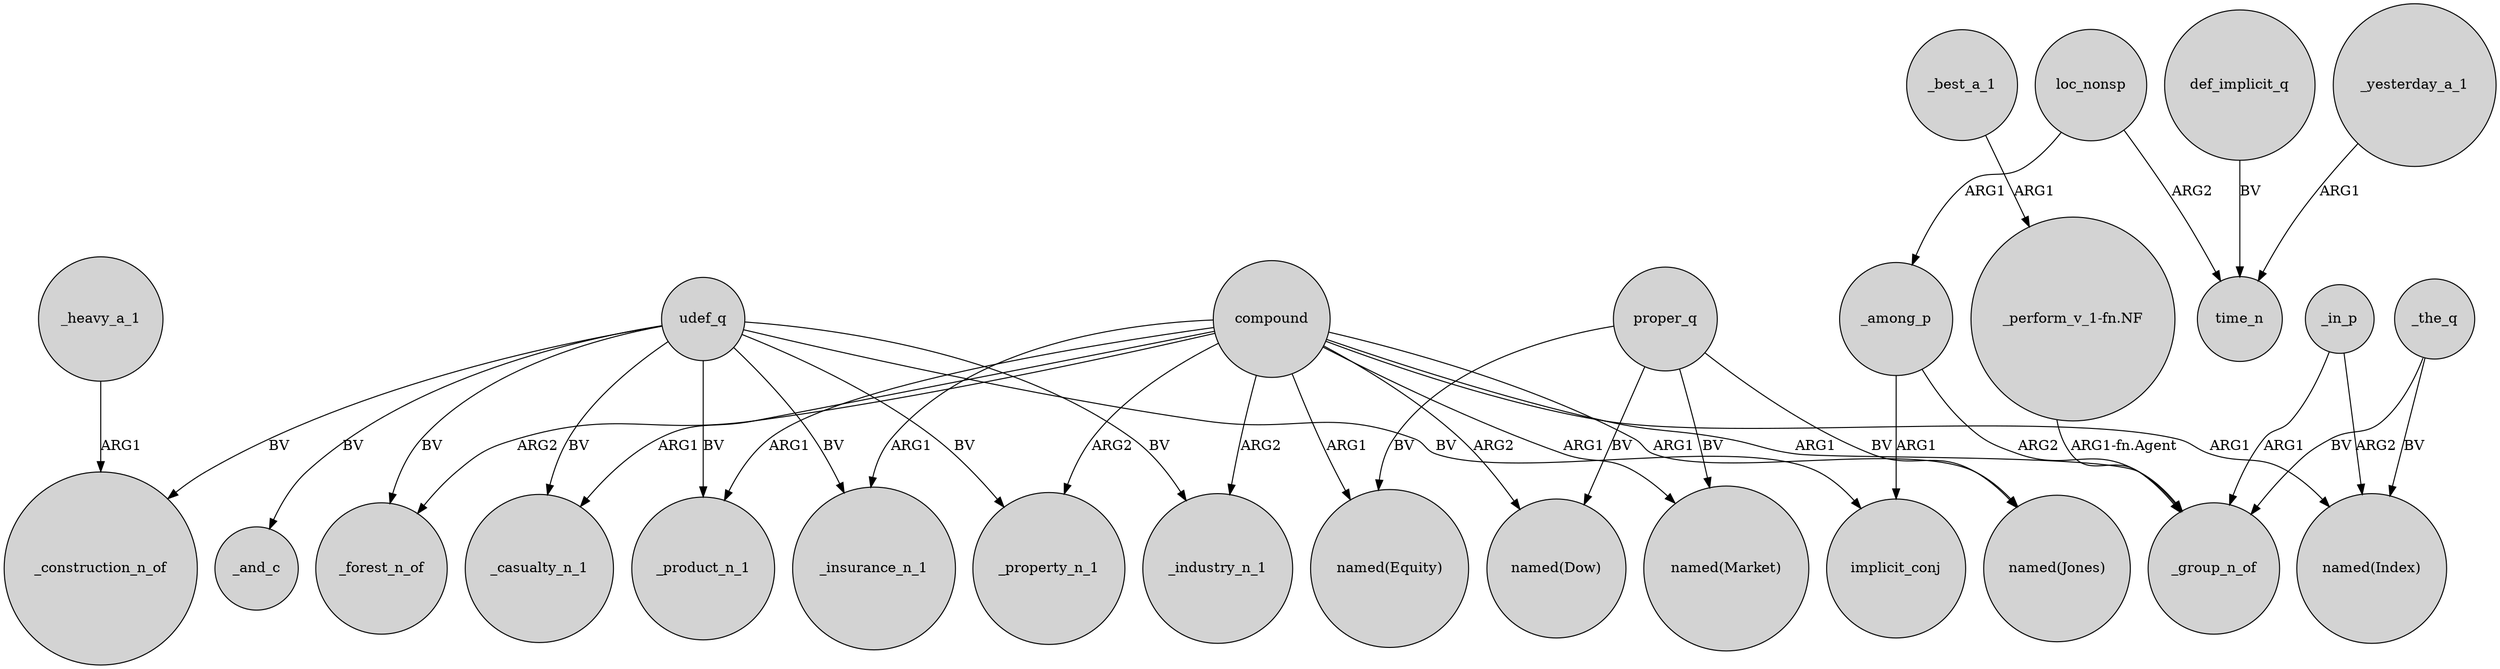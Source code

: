 digraph {
	node [shape=circle style=filled]
	compound -> _insurance_n_1 [label=ARG1]
	compound -> _product_n_1 [label=ARG1]
	_yesterday_a_1 -> time_n [label=ARG1]
	compound -> "named(Dow)" [label=ARG2]
	compound -> "named(Index)" [label=ARG1]
	udef_q -> _insurance_n_1 [label=BV]
	udef_q -> _casualty_n_1 [label=BV]
	compound -> _property_n_1 [label=ARG2]
	proper_q -> "named(Dow)" [label=BV]
	_best_a_1 -> "_perform_v_1-fn.NF" [label=ARG1]
	udef_q -> _forest_n_of [label=BV]
	_the_q -> _group_n_of [label=BV]
	compound -> _casualty_n_1 [label=ARG1]
	udef_q -> implicit_conj [label=BV]
	_in_p -> "named(Index)" [label=ARG2]
	_heavy_a_1 -> _construction_n_of [label=ARG1]
	loc_nonsp -> time_n [label=ARG2]
	compound -> "named(Equity)" [label=ARG1]
	proper_q -> "named(Jones)" [label=BV]
	compound -> _forest_n_of [label=ARG2]
	compound -> _industry_n_1 [label=ARG2]
	"_perform_v_1-fn.NF" -> _group_n_of [label="ARG1-fn.Agent"]
	_among_p -> _group_n_of [label=ARG2]
	udef_q -> _property_n_1 [label=BV]
	_the_q -> "named(Index)" [label=BV]
	loc_nonsp -> _among_p [label=ARG1]
	_in_p -> _group_n_of [label=ARG1]
	udef_q -> _product_n_1 [label=BV]
	proper_q -> "named(Market)" [label=BV]
	compound -> "named(Market)" [label=ARG1]
	udef_q -> _and_c [label=BV]
	udef_q -> _construction_n_of [label=BV]
	proper_q -> "named(Equity)" [label=BV]
	compound -> "named(Jones)" [label=ARG1]
	compound -> _group_n_of [label=ARG1]
	udef_q -> _industry_n_1 [label=BV]
	def_implicit_q -> time_n [label=BV]
	_among_p -> implicit_conj [label=ARG1]
}
